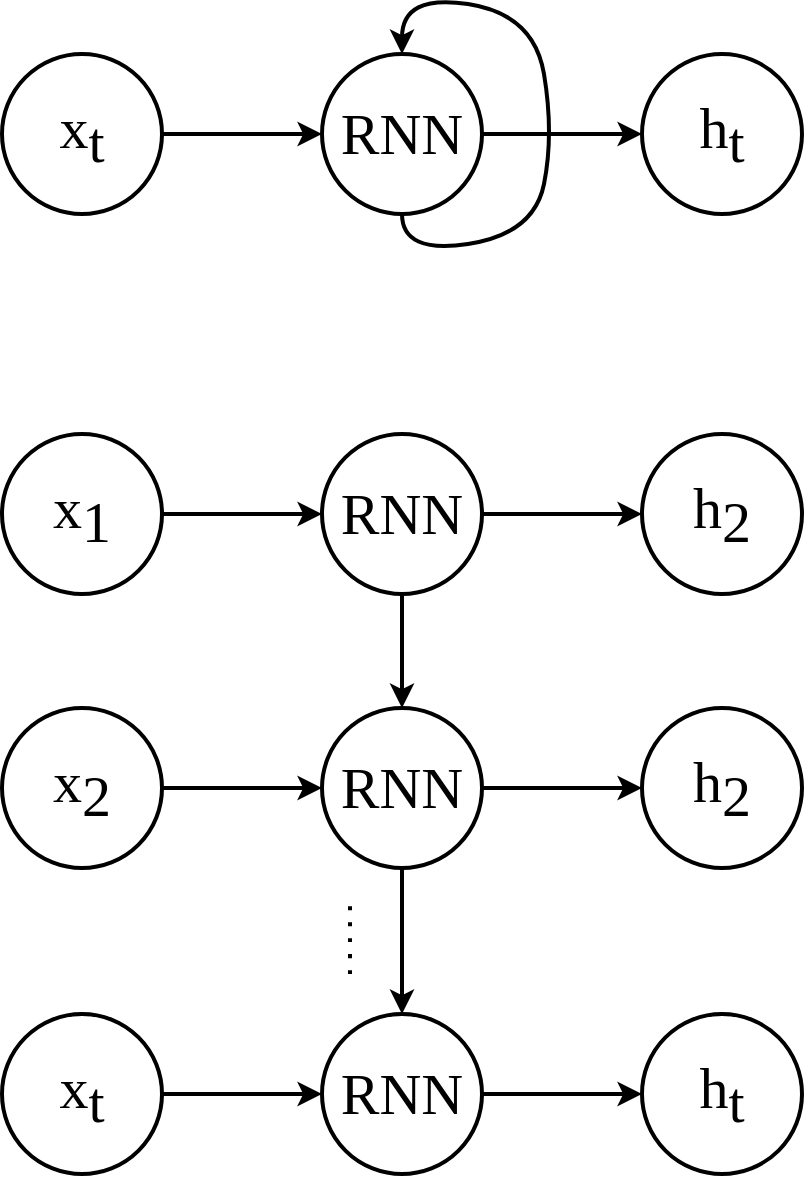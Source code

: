 <mxfile scale="10" border="0">
    <diagram id="jXSr1_TP0lntF0pmlJ-g" name="第 1 页">
        <mxGraphModel dx="1500" dy="876" grid="1" gridSize="10" guides="1" tooltips="1" connect="1" arrows="1" fold="1" page="1" pageScale="1" pageWidth="827" pageHeight="1169" math="0" shadow="0">
            <root>
                <mxCell id="0"/>
                <mxCell id="1" parent="0"/>
                <mxCell id="5" value="" style="edgeStyle=none;html=1;fontSize=29;fontFamily=Times New Roman;strokeWidth=2;" parent="1" source="3" target="4" edge="1">
                    <mxGeometry relative="1" as="geometry"/>
                </mxCell>
                <mxCell id="3" value="x&lt;sub style=&quot;font-size: 29px;&quot;&gt;t&lt;/sub&gt;" style="ellipse;whiteSpace=wrap;html=1;aspect=fixed;fontSize=29;fontFamily=Times New Roman;strokeWidth=2;" parent="1" vertex="1">
                    <mxGeometry x="250" y="120" width="80" height="80" as="geometry"/>
                </mxCell>
                <mxCell id="7" value="" style="edgeStyle=none;html=1;fontSize=29;fontFamily=Times New Roman;strokeWidth=2;" parent="1" source="4" target="6" edge="1">
                    <mxGeometry relative="1" as="geometry"/>
                </mxCell>
                <mxCell id="4" value="RNN" style="ellipse;whiteSpace=wrap;html=1;aspect=fixed;fontSize=29;fontFamily=Times New Roman;strokeWidth=2;" parent="1" vertex="1">
                    <mxGeometry x="410" y="120" width="80" height="80" as="geometry"/>
                </mxCell>
                <mxCell id="6" value="h&lt;sub style=&quot;font-size: 29px;&quot;&gt;t&lt;/sub&gt;" style="ellipse;whiteSpace=wrap;html=1;aspect=fixed;fontSize=29;fontFamily=Times New Roman;strokeWidth=2;" parent="1" vertex="1">
                    <mxGeometry x="570" y="120" width="80" height="80" as="geometry"/>
                </mxCell>
                <mxCell id="12" value="" style="curved=1;endArrow=classic;html=1;elbow=vertical;exitX=0.5;exitY=1;exitDx=0;exitDy=0;entryX=0.5;entryY=0;entryDx=0;entryDy=0;strokeWidth=2;fontSize=29;" parent="1" source="4" target="4" edge="1">
                    <mxGeometry width="50" height="50" relative="1" as="geometry">
                        <mxPoint x="506" y="200" as="sourcePoint"/>
                        <mxPoint x="556" y="150" as="targetPoint"/>
                        <Array as="points">
                            <mxPoint x="450" y="220"/>
                            <mxPoint x="516" y="210"/>
                            <mxPoint x="526" y="160"/>
                            <mxPoint x="516" y="100"/>
                            <mxPoint x="450" y="90"/>
                        </Array>
                    </mxGeometry>
                </mxCell>
                <mxCell id="13" value="" style="edgeStyle=none;html=1;fontSize=29;fontFamily=Times New Roman;strokeWidth=2;" parent="1" source="14" target="16" edge="1">
                    <mxGeometry relative="1" as="geometry"/>
                </mxCell>
                <mxCell id="14" value="x&lt;span style=&quot;font-size: 29px;&quot;&gt;&lt;sub style=&quot;font-size: 29px;&quot;&gt;1&lt;/sub&gt;&lt;/span&gt;" style="ellipse;whiteSpace=wrap;html=1;aspect=fixed;fontSize=29;fontFamily=Times New Roman;strokeWidth=2;" parent="1" vertex="1">
                    <mxGeometry x="250" y="310" width="80" height="80" as="geometry"/>
                </mxCell>
                <mxCell id="15" value="" style="edgeStyle=none;html=1;fontSize=29;fontFamily=Times New Roman;strokeWidth=2;" parent="1" source="16" target="17" edge="1">
                    <mxGeometry relative="1" as="geometry"/>
                </mxCell>
                <mxCell id="34" style="edgeStyle=orthogonalEdgeStyle;curved=1;html=1;exitX=0.5;exitY=1;exitDx=0;exitDy=0;entryX=0.5;entryY=0;entryDx=0;entryDy=0;fontFamily=Times New Roman;fontSize=29;elbow=vertical;strokeWidth=2;" parent="1" source="16" target="22" edge="1">
                    <mxGeometry relative="1" as="geometry"/>
                </mxCell>
                <mxCell id="16" value="RNN" style="ellipse;whiteSpace=wrap;html=1;aspect=fixed;fontSize=29;fontFamily=Times New Roman;strokeWidth=2;" parent="1" vertex="1">
                    <mxGeometry x="410" y="310" width="80" height="80" as="geometry"/>
                </mxCell>
                <mxCell id="17" value="h&lt;span style=&quot;font-size: 29px;&quot;&gt;&lt;sub style=&quot;font-size: 29px;&quot;&gt;2&lt;/sub&gt;&lt;/span&gt;" style="ellipse;whiteSpace=wrap;html=1;aspect=fixed;fontSize=29;fontFamily=Times New Roman;strokeWidth=2;" parent="1" vertex="1">
                    <mxGeometry x="570" y="310" width="80" height="80" as="geometry"/>
                </mxCell>
                <mxCell id="19" value="" style="edgeStyle=none;html=1;fontSize=29;fontFamily=Times New Roman;strokeWidth=2;" parent="1" source="20" target="22" edge="1">
                    <mxGeometry relative="1" as="geometry"/>
                </mxCell>
                <mxCell id="20" value="x&lt;span style=&quot;font-size: 29px;&quot;&gt;&lt;sub style=&quot;font-size: 29px;&quot;&gt;2&lt;/sub&gt;&lt;/span&gt;" style="ellipse;whiteSpace=wrap;html=1;aspect=fixed;fontSize=29;fontFamily=Times New Roman;strokeWidth=2;" parent="1" vertex="1">
                    <mxGeometry x="250" y="447" width="80" height="80" as="geometry"/>
                </mxCell>
                <mxCell id="21" value="" style="edgeStyle=none;html=1;fontSize=29;fontFamily=Times New Roman;strokeWidth=2;" parent="1" source="22" target="23" edge="1">
                    <mxGeometry relative="1" as="geometry"/>
                </mxCell>
                <mxCell id="35" style="edgeStyle=orthogonalEdgeStyle;curved=1;html=1;exitX=0.5;exitY=1;exitDx=0;exitDy=0;entryX=0.5;entryY=0;entryDx=0;entryDy=0;fontFamily=Times New Roman;fontSize=29;elbow=vertical;strokeWidth=2;" parent="1" source="22" target="27" edge="1">
                    <mxGeometry relative="1" as="geometry"/>
                </mxCell>
                <mxCell id="22" value="RNN" style="ellipse;whiteSpace=wrap;html=1;aspect=fixed;fontSize=29;fontFamily=Times New Roman;strokeWidth=2;" parent="1" vertex="1">
                    <mxGeometry x="410" y="447" width="80" height="80" as="geometry"/>
                </mxCell>
                <mxCell id="23" value="h&lt;span style=&quot;font-size: 29px;&quot;&gt;&lt;sub style=&quot;font-size: 29px;&quot;&gt;2&lt;/sub&gt;&lt;/span&gt;" style="ellipse;whiteSpace=wrap;html=1;aspect=fixed;fontSize=29;fontFamily=Times New Roman;strokeWidth=2;" parent="1" vertex="1">
                    <mxGeometry x="570" y="447" width="80" height="80" as="geometry"/>
                </mxCell>
                <mxCell id="24" value="" style="edgeStyle=none;html=1;fontSize=29;fontFamily=Times New Roman;strokeWidth=2;" parent="1" source="25" target="27" edge="1">
                    <mxGeometry relative="1" as="geometry"/>
                </mxCell>
                <mxCell id="25" value="x&lt;sub style=&quot;font-size: 29px;&quot;&gt;t&lt;/sub&gt;" style="ellipse;whiteSpace=wrap;html=1;aspect=fixed;fontSize=29;fontFamily=Times New Roman;strokeWidth=2;" parent="1" vertex="1">
                    <mxGeometry x="250" y="600" width="80" height="80" as="geometry"/>
                </mxCell>
                <mxCell id="26" value="" style="edgeStyle=none;html=1;fontSize=29;fontFamily=Times New Roman;strokeWidth=2;" parent="1" source="27" target="28" edge="1">
                    <mxGeometry relative="1" as="geometry"/>
                </mxCell>
                <mxCell id="27" value="RNN" style="ellipse;whiteSpace=wrap;html=1;aspect=fixed;fontSize=29;fontFamily=Times New Roman;strokeWidth=2;" parent="1" vertex="1">
                    <mxGeometry x="410" y="600" width="80" height="80" as="geometry"/>
                </mxCell>
                <mxCell id="28" value="h&lt;sub style=&quot;font-size: 29px;&quot;&gt;t&lt;/sub&gt;" style="ellipse;whiteSpace=wrap;html=1;aspect=fixed;fontSize=29;fontFamily=Times New Roman;strokeWidth=2;" parent="1" vertex="1">
                    <mxGeometry x="570" y="600" width="80" height="80" as="geometry"/>
                </mxCell>
                <mxCell id="36" value="" style="endArrow=none;dashed=1;html=1;dashPattern=1 3;strokeWidth=2;fontFamily=Times New Roman;fontSize=29;curved=1;elbow=vertical;" parent="1" edge="1">
                    <mxGeometry width="50" height="50" relative="1" as="geometry">
                        <mxPoint x="424" y="580" as="sourcePoint"/>
                        <mxPoint x="424" y="540" as="targetPoint"/>
                    </mxGeometry>
                </mxCell>
            </root>
        </mxGraphModel>
    </diagram>
</mxfile>